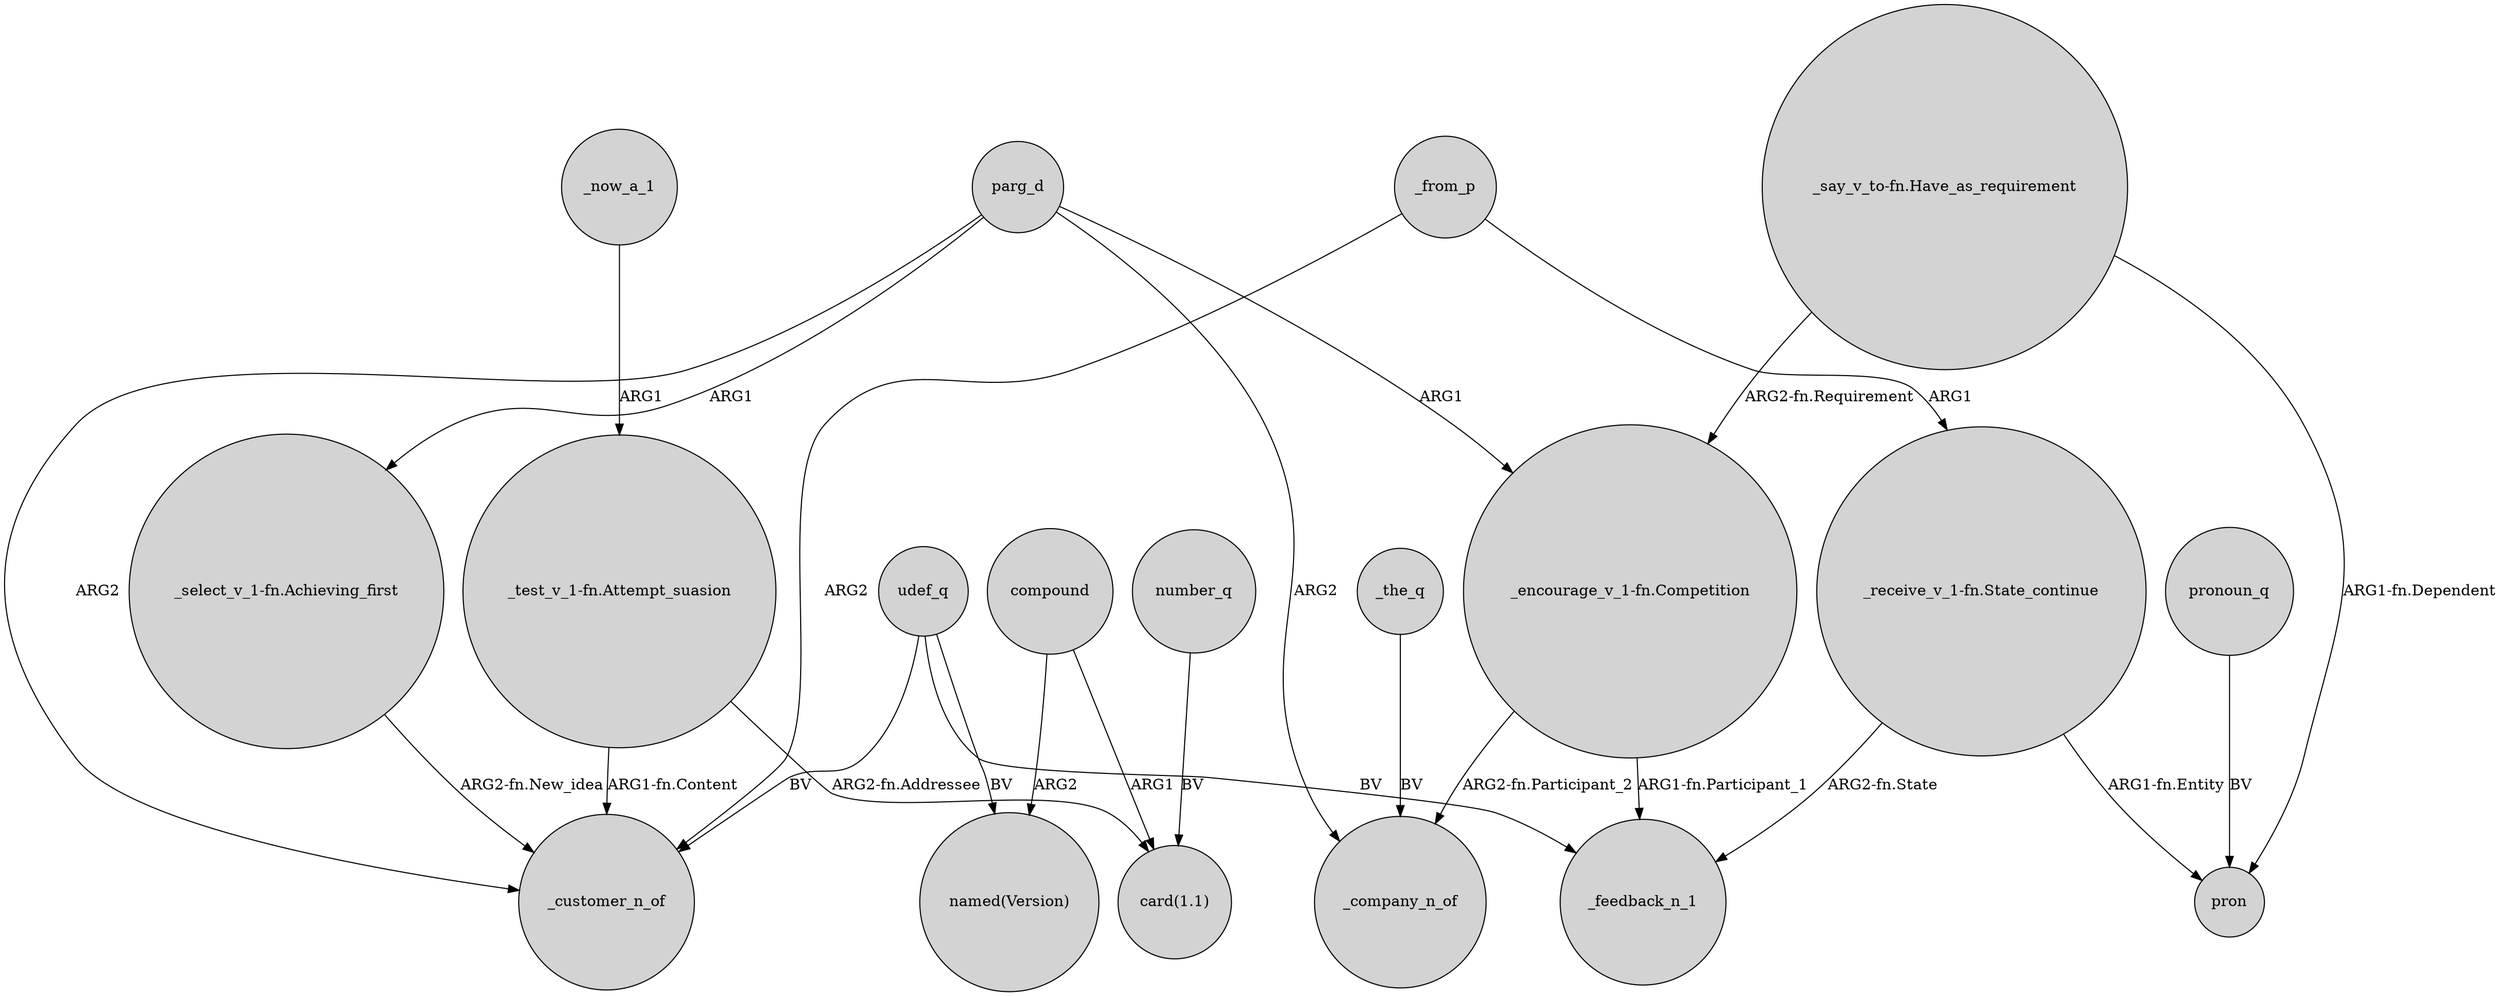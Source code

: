 digraph {
	node [shape=circle style=filled]
	udef_q -> _feedback_n_1 [label=BV]
	parg_d -> "_encourage_v_1-fn.Competition" [label=ARG1]
	compound -> "card(1.1)" [label=ARG1]
	"_test_v_1-fn.Attempt_suasion" -> "card(1.1)" [label="ARG2-fn.Addressee"]
	parg_d -> _customer_n_of [label=ARG2]
	"_encourage_v_1-fn.Competition" -> _feedback_n_1 [label="ARG1-fn.Participant_1"]
	parg_d -> _company_n_of [label=ARG2]
	number_q -> "card(1.1)" [label=BV]
	"_test_v_1-fn.Attempt_suasion" -> _customer_n_of [label="ARG1-fn.Content"]
	_from_p -> _customer_n_of [label=ARG2]
	"_receive_v_1-fn.State_continue" -> _feedback_n_1 [label="ARG2-fn.State"]
	pronoun_q -> pron [label=BV]
	_from_p -> "_receive_v_1-fn.State_continue" [label=ARG1]
	_now_a_1 -> "_test_v_1-fn.Attempt_suasion" [label=ARG1]
	"_select_v_1-fn.Achieving_first" -> _customer_n_of [label="ARG2-fn.New_idea"]
	"_say_v_to-fn.Have_as_requirement" -> pron [label="ARG1-fn.Dependent"]
	compound -> "named(Version)" [label=ARG2]
	udef_q -> "named(Version)" [label=BV]
	"_say_v_to-fn.Have_as_requirement" -> "_encourage_v_1-fn.Competition" [label="ARG2-fn.Requirement"]
	udef_q -> _customer_n_of [label=BV]
	parg_d -> "_select_v_1-fn.Achieving_first" [label=ARG1]
	_the_q -> _company_n_of [label=BV]
	"_encourage_v_1-fn.Competition" -> _company_n_of [label="ARG2-fn.Participant_2"]
	"_receive_v_1-fn.State_continue" -> pron [label="ARG1-fn.Entity"]
}
